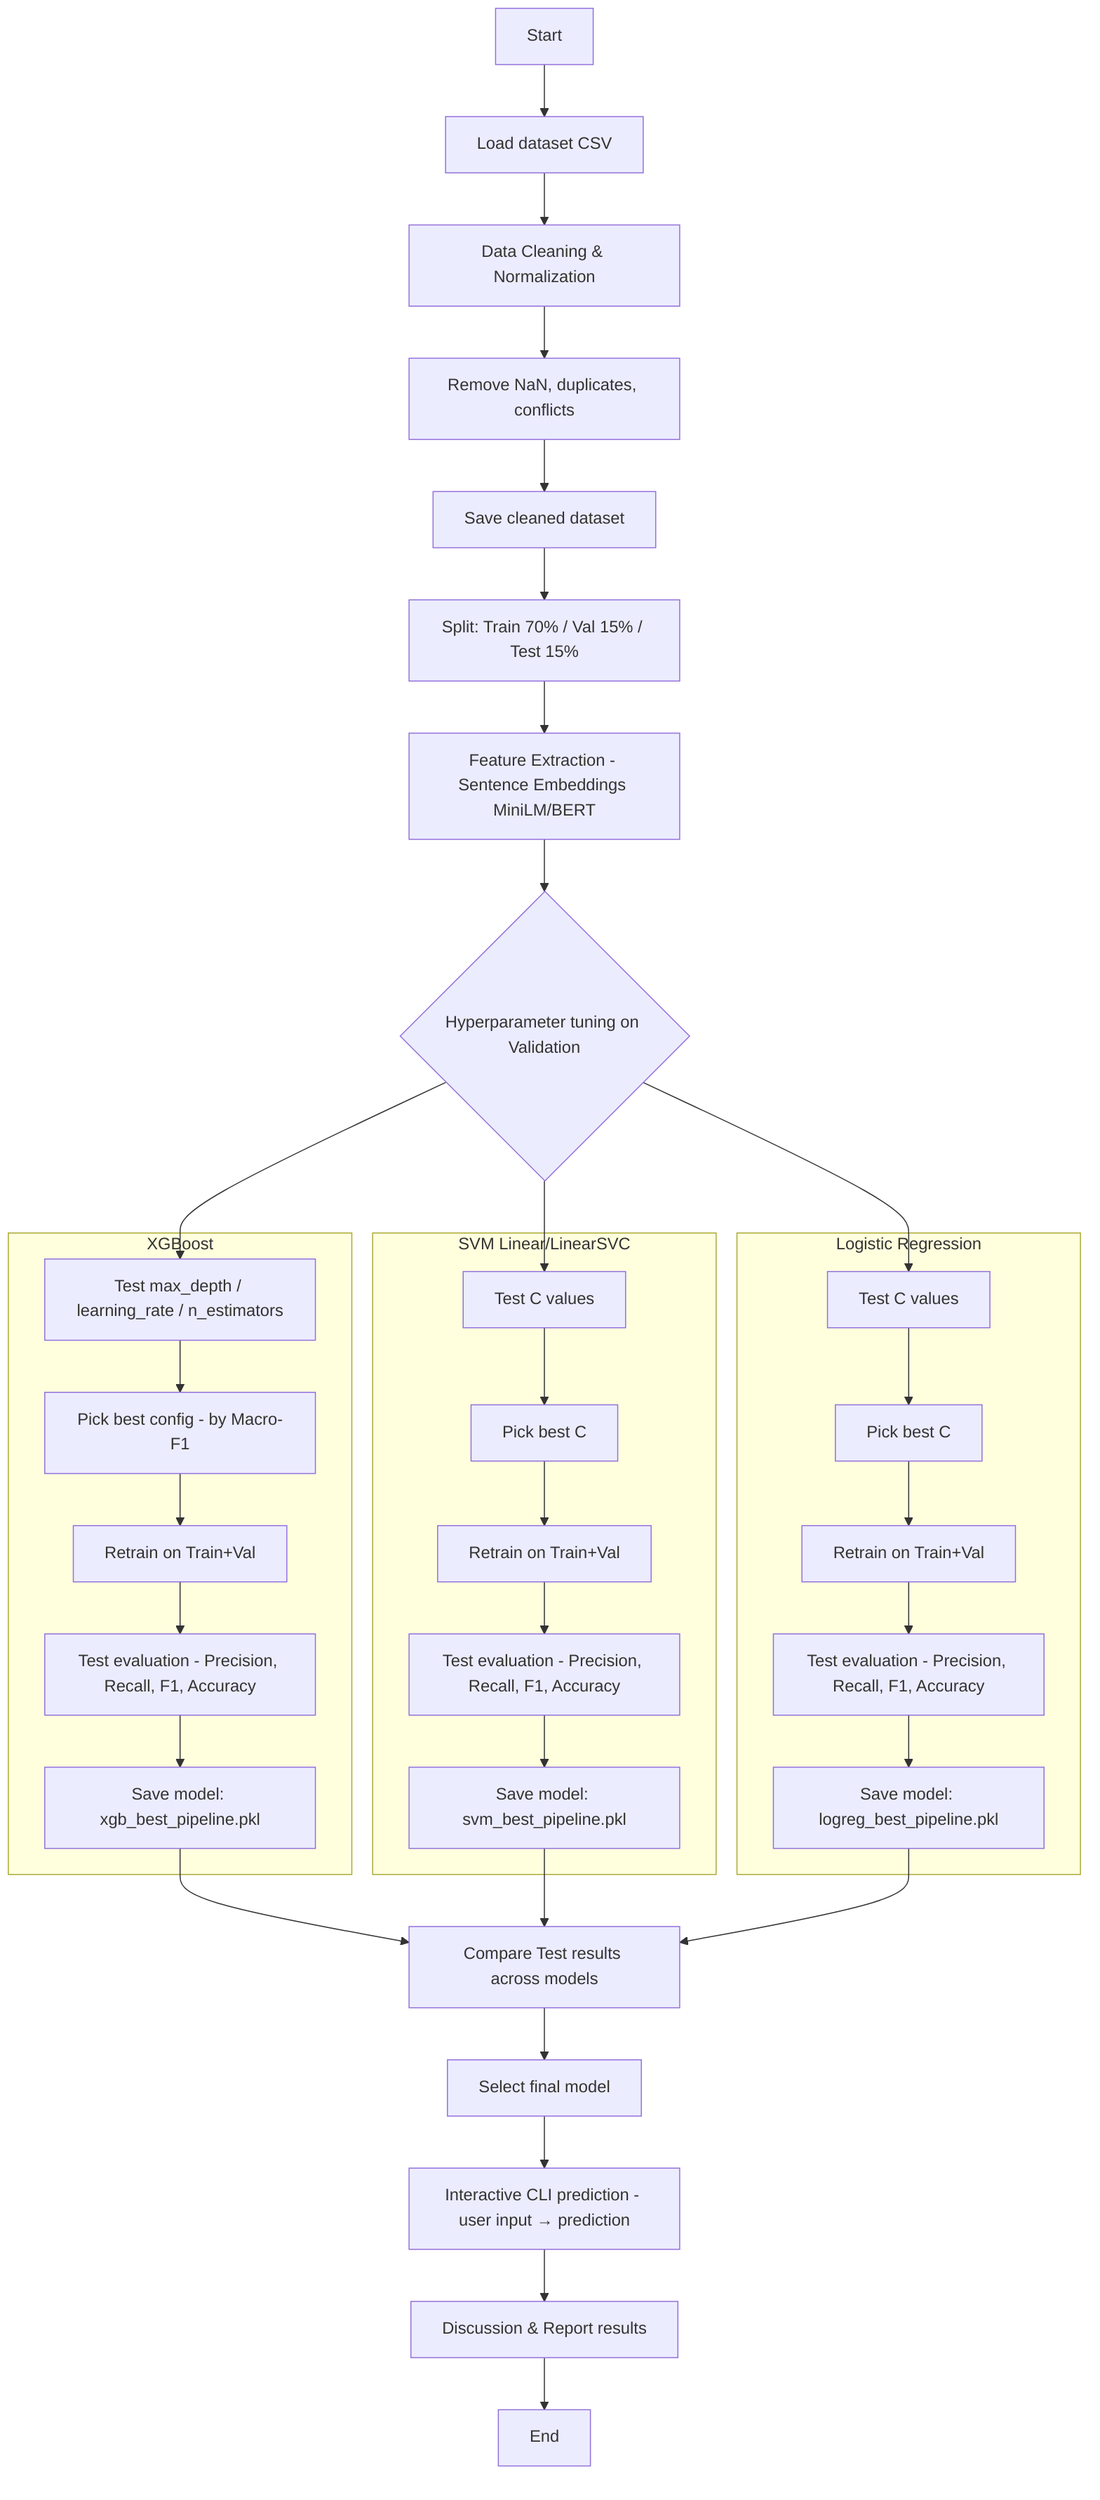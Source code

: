 flowchart TB
A[Start] --> B[Load dataset CSV]
B --> C[Data Cleaning & Normalization]
C --> D[Remove NaN, duplicates, conflicts]
D --> E[Save cleaned dataset]
E --> F[Split: Train 70% / Val 15% / Test 15%]
F --> FE[Feature Extraction - Sentence Embeddings MiniLM/BERT]
FE --> G{Hyperparameter tuning on Validation}
    G --> X1[Test max_depth / learning_rate / n_estimators]
    G --> S1[Test C values]
    G --> L1[Test C values]

subgraph XGB[XGBoost]
    X1 --> X2[Pick best config - by Macro-F1]
    X2 --> X3[Retrain on Train+Val]
    X3 --> X4[Test evaluation - Precision, Recall, F1, Accuracy]
    X4 --> X5[Save model: xgb_best_pipeline.pkl]
end

subgraph SVM[SVM Linear/LinearSVC]
    S1 --> S2[Pick best C]
    S2 --> S3[Retrain on Train+Val]
    S3 --> S4[Test evaluation - Precision, Recall, F1, Accuracy]
    S4 --> S5[Save model: svm_best_pipeline.pkl]
end

subgraph LR[Logistic Regression]
    L1 --> L2[Pick best C]
    L2 --> L3[Retrain on Train+Val]
    L3 --> L4[Test evaluation - Precision, Recall, F1, Accuracy]
    L4 --> L5[Save model: logreg_best_pipeline.pkl]
end

X5 --> Z[Compare Test results across models]
S5 --> Z
L5 --> Z
Z --> AA[Select final model]
AA --> AB[Interactive CLI prediction - user input → prediction]
AB --> AC[Discussion & Report results]
AC --> AD[End]